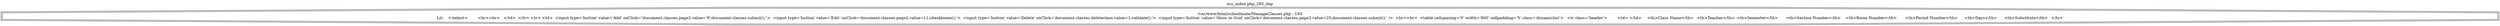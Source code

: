 digraph cfg {
  label="xss_index.php_285_dep";
  labelloc=t;
  n1 [shape=doubleoctagon, label="/var/www/html/schoolmate/ManageClasses.php : 193\nLit: 	 </select>	 <br><br>   </td>  </tr> <tr> <td>  <input type='button' value='Add' onClick=\"document.classes.page2.value='9';document.classes.submit();\">  <input type='button' value='Edit' onClick='document.classes.page2.value=11;checkboxes();'>  <input type='button' value='Delete' onClick='document.classes.deleteclass.value=1;validate();'>  <input type='button' value='Show in Grid' onClick='document.classes.page2.value=25;document.classes.submit();' />  <br><br>  <table cellspacing='0' width='900' cellpadding='5' class='dynamiclist'>   <tr class='header'>	<td>&nbsp;</td>	<th>Class Name</th>	<th>Teacher</th>	<th>Semester</th>	<th>Section Number</th>	<th>Room Number</th>	<th>Period Number</th>	<th>Days</th>	<th>Substitute</th>   </tr>\n"];
}
